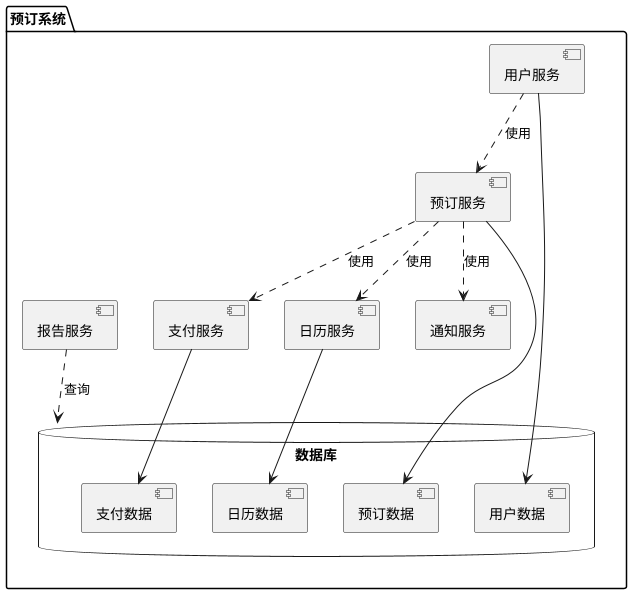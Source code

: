 @startuml
package "预订系统" {
    [用户服务]
    [预订服务]
    [支付服务]
    [日历服务]
    [通知服务]
    [报告服务]

    database "数据库" {
        [用户数据]
        [预订数据]
        [支付数据]
        [日历数据]
    }

    [用户服务] --> [用户数据]
    [预订服务] --> [预订数据]
    [支付服务] --> [支付数据]
    [日历服务] --> [日历数据]

    [用户服务] ..> [预订服务] : 使用
    [预订服务] ..> [日历服务] : 使用
    [预订服务] ..> [支付服务] : 使用
    [预订服务] ..> [通知服务] : 使用
    [报告服务] ..> [数据库] : 查询
}

@enduml
